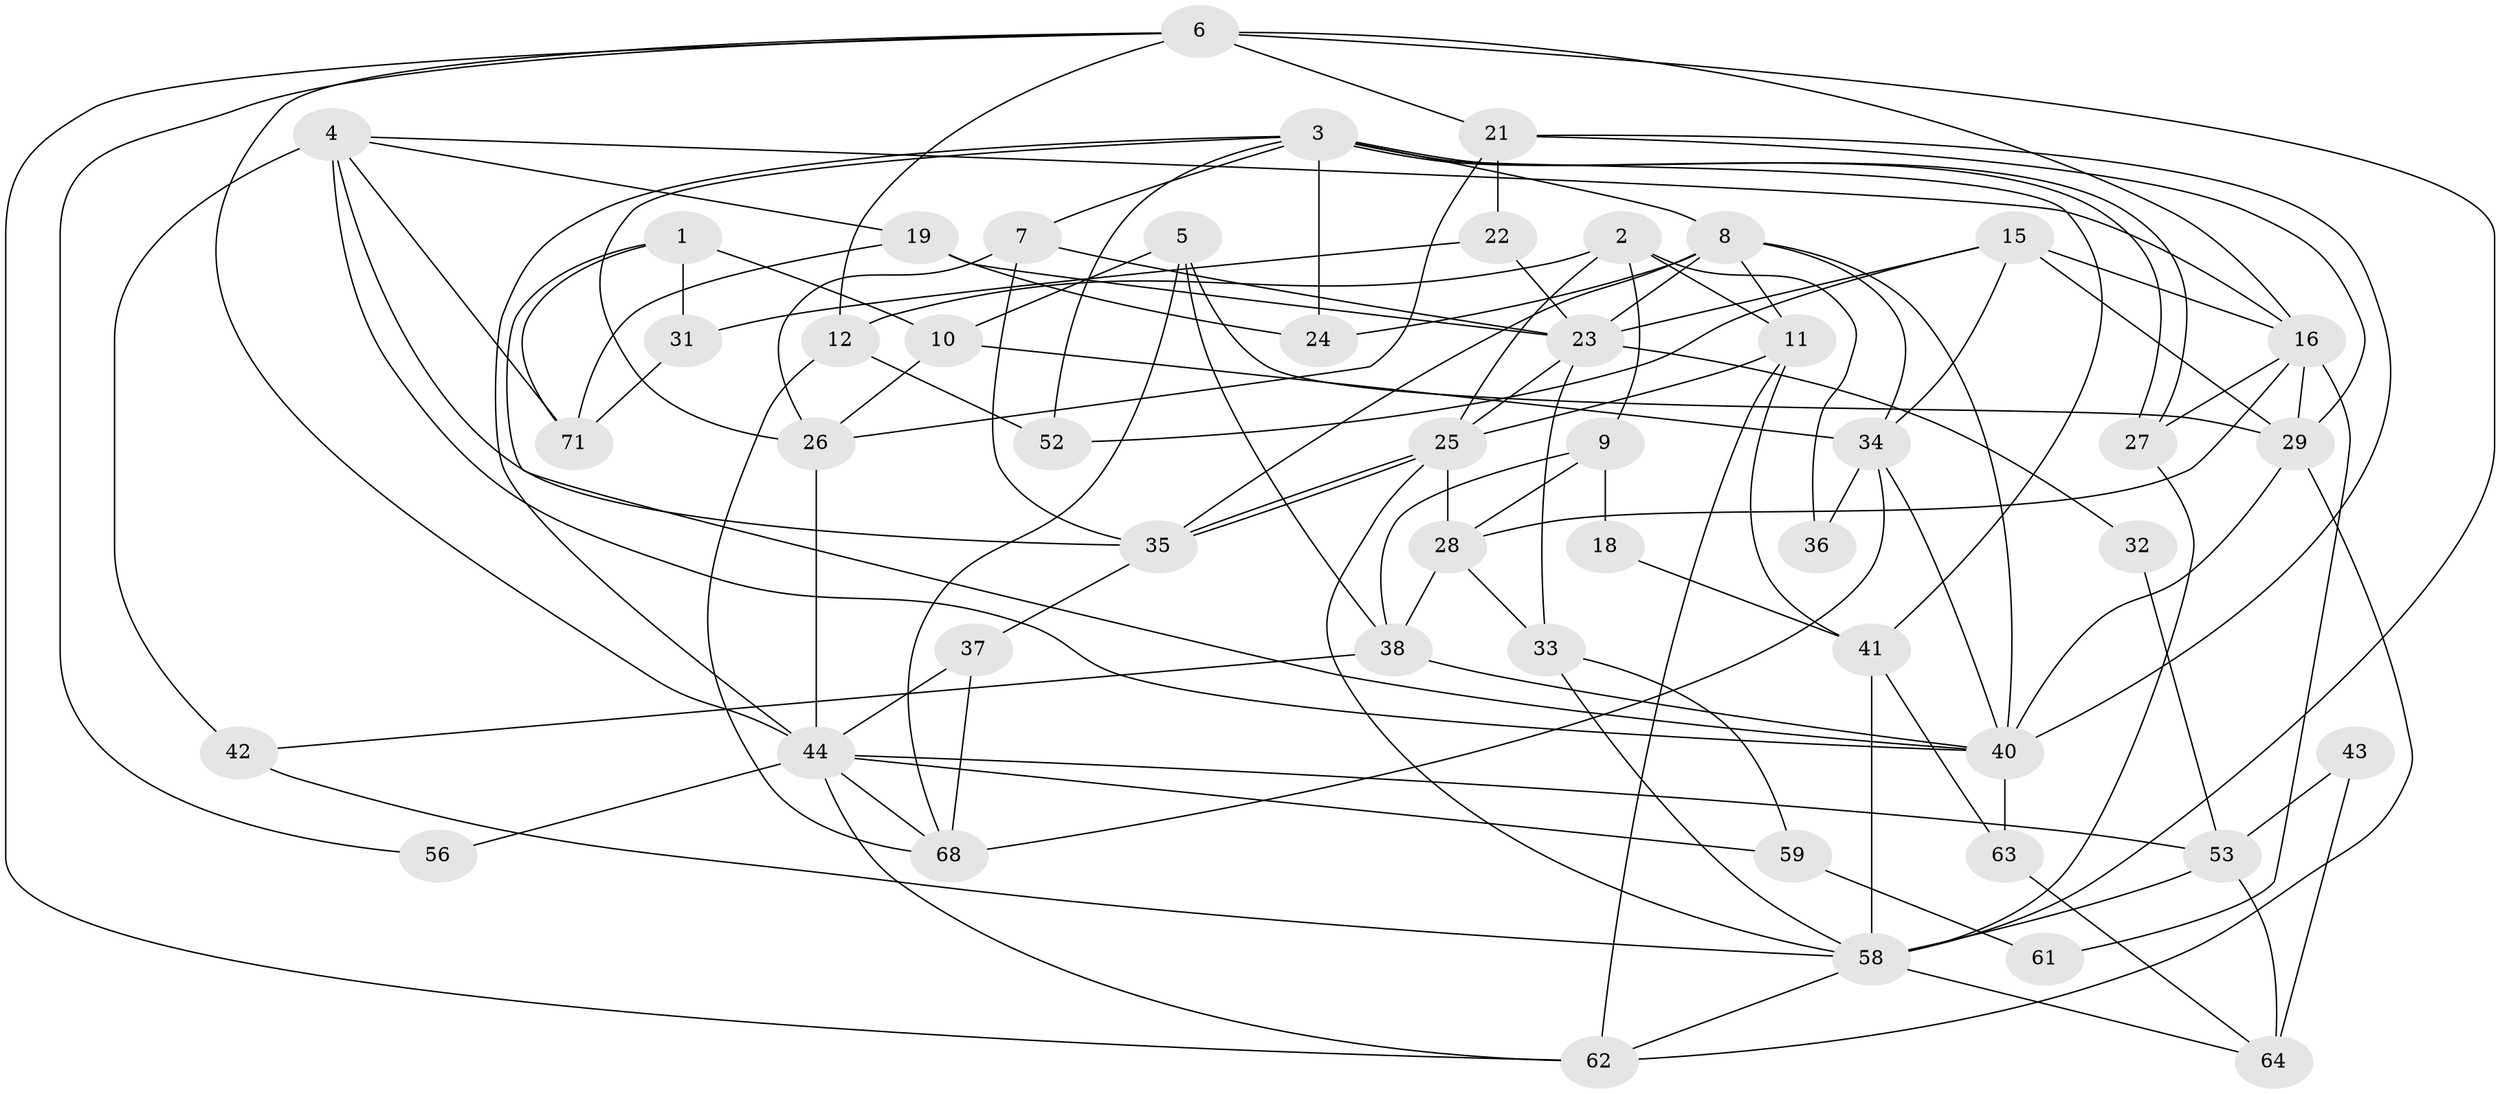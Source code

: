 // Generated by graph-tools (version 1.1) at 2025/23/03/03/25 07:23:59]
// undirected, 49 vertices, 115 edges
graph export_dot {
graph [start="1"]
  node [color=gray90,style=filled];
  1 [super="+55"];
  2 [super="+45"];
  3 [super="+47"];
  4 [super="+14"];
  5 [super="+51"];
  6 [super="+17"];
  7 [super="+13"];
  8 [super="+39"];
  9;
  10 [super="+30"];
  11 [super="+67"];
  12 [super="+20"];
  15 [super="+49"];
  16 [super="+50"];
  18;
  19;
  21;
  22;
  23 [super="+69"];
  24;
  25;
  26 [super="+54"];
  27;
  28 [super="+70"];
  29 [super="+46"];
  31;
  32;
  33;
  34 [super="+57"];
  35;
  36;
  37;
  38;
  40 [super="+60"];
  41;
  42;
  43;
  44 [super="+48"];
  52;
  53 [super="+65"];
  56;
  58 [super="+66"];
  59;
  61;
  62;
  63;
  64;
  68;
  71;
  1 -- 40;
  1 -- 31;
  1 -- 10;
  1 -- 71;
  2 -- 11;
  2 -- 36;
  2 -- 9;
  2 -- 12;
  2 -- 25;
  3 -- 27;
  3 -- 27;
  3 -- 52;
  3 -- 24;
  3 -- 41;
  3 -- 26;
  3 -- 44;
  3 -- 8;
  3 -- 7;
  4 -- 42;
  4 -- 16;
  4 -- 35;
  4 -- 19;
  4 -- 71;
  4 -- 40;
  5 -- 68;
  5 -- 38;
  5 -- 29;
  5 -- 10;
  6 -- 44;
  6 -- 16 [weight=2];
  6 -- 21;
  6 -- 56;
  6 -- 58;
  6 -- 62;
  6 -- 12;
  7 -- 23;
  7 -- 35;
  7 -- 26;
  8 -- 24;
  8 -- 11;
  8 -- 34;
  8 -- 40;
  8 -- 35;
  8 -- 23;
  9 -- 18;
  9 -- 38;
  9 -- 28;
  10 -- 26;
  10 -- 34;
  11 -- 62;
  11 -- 25;
  11 -- 41;
  12 -- 52;
  12 -- 68;
  15 -- 34;
  15 -- 16;
  15 -- 29;
  15 -- 23;
  15 -- 52;
  16 -- 61;
  16 -- 27;
  16 -- 28;
  16 -- 29;
  18 -- 41;
  19 -- 71;
  19 -- 23;
  19 -- 24;
  21 -- 40;
  21 -- 22;
  21 -- 29;
  21 -- 26;
  22 -- 31;
  22 -- 23;
  23 -- 32;
  23 -- 33;
  23 -- 25;
  25 -- 35;
  25 -- 35;
  25 -- 58;
  25 -- 28;
  26 -- 44;
  27 -- 58;
  28 -- 33;
  28 -- 38;
  29 -- 40;
  29 -- 62;
  31 -- 71;
  32 -- 53;
  33 -- 58;
  33 -- 59;
  34 -- 36;
  34 -- 68;
  34 -- 40;
  35 -- 37;
  37 -- 68;
  37 -- 44;
  38 -- 42;
  38 -- 40;
  40 -- 63;
  41 -- 58;
  41 -- 63;
  42 -- 58;
  43 -- 64;
  43 -- 53;
  44 -- 53 [weight=2];
  44 -- 68;
  44 -- 56;
  44 -- 59;
  44 -- 62;
  53 -- 64;
  53 -- 58;
  58 -- 62;
  58 -- 64;
  59 -- 61;
  63 -- 64;
}

